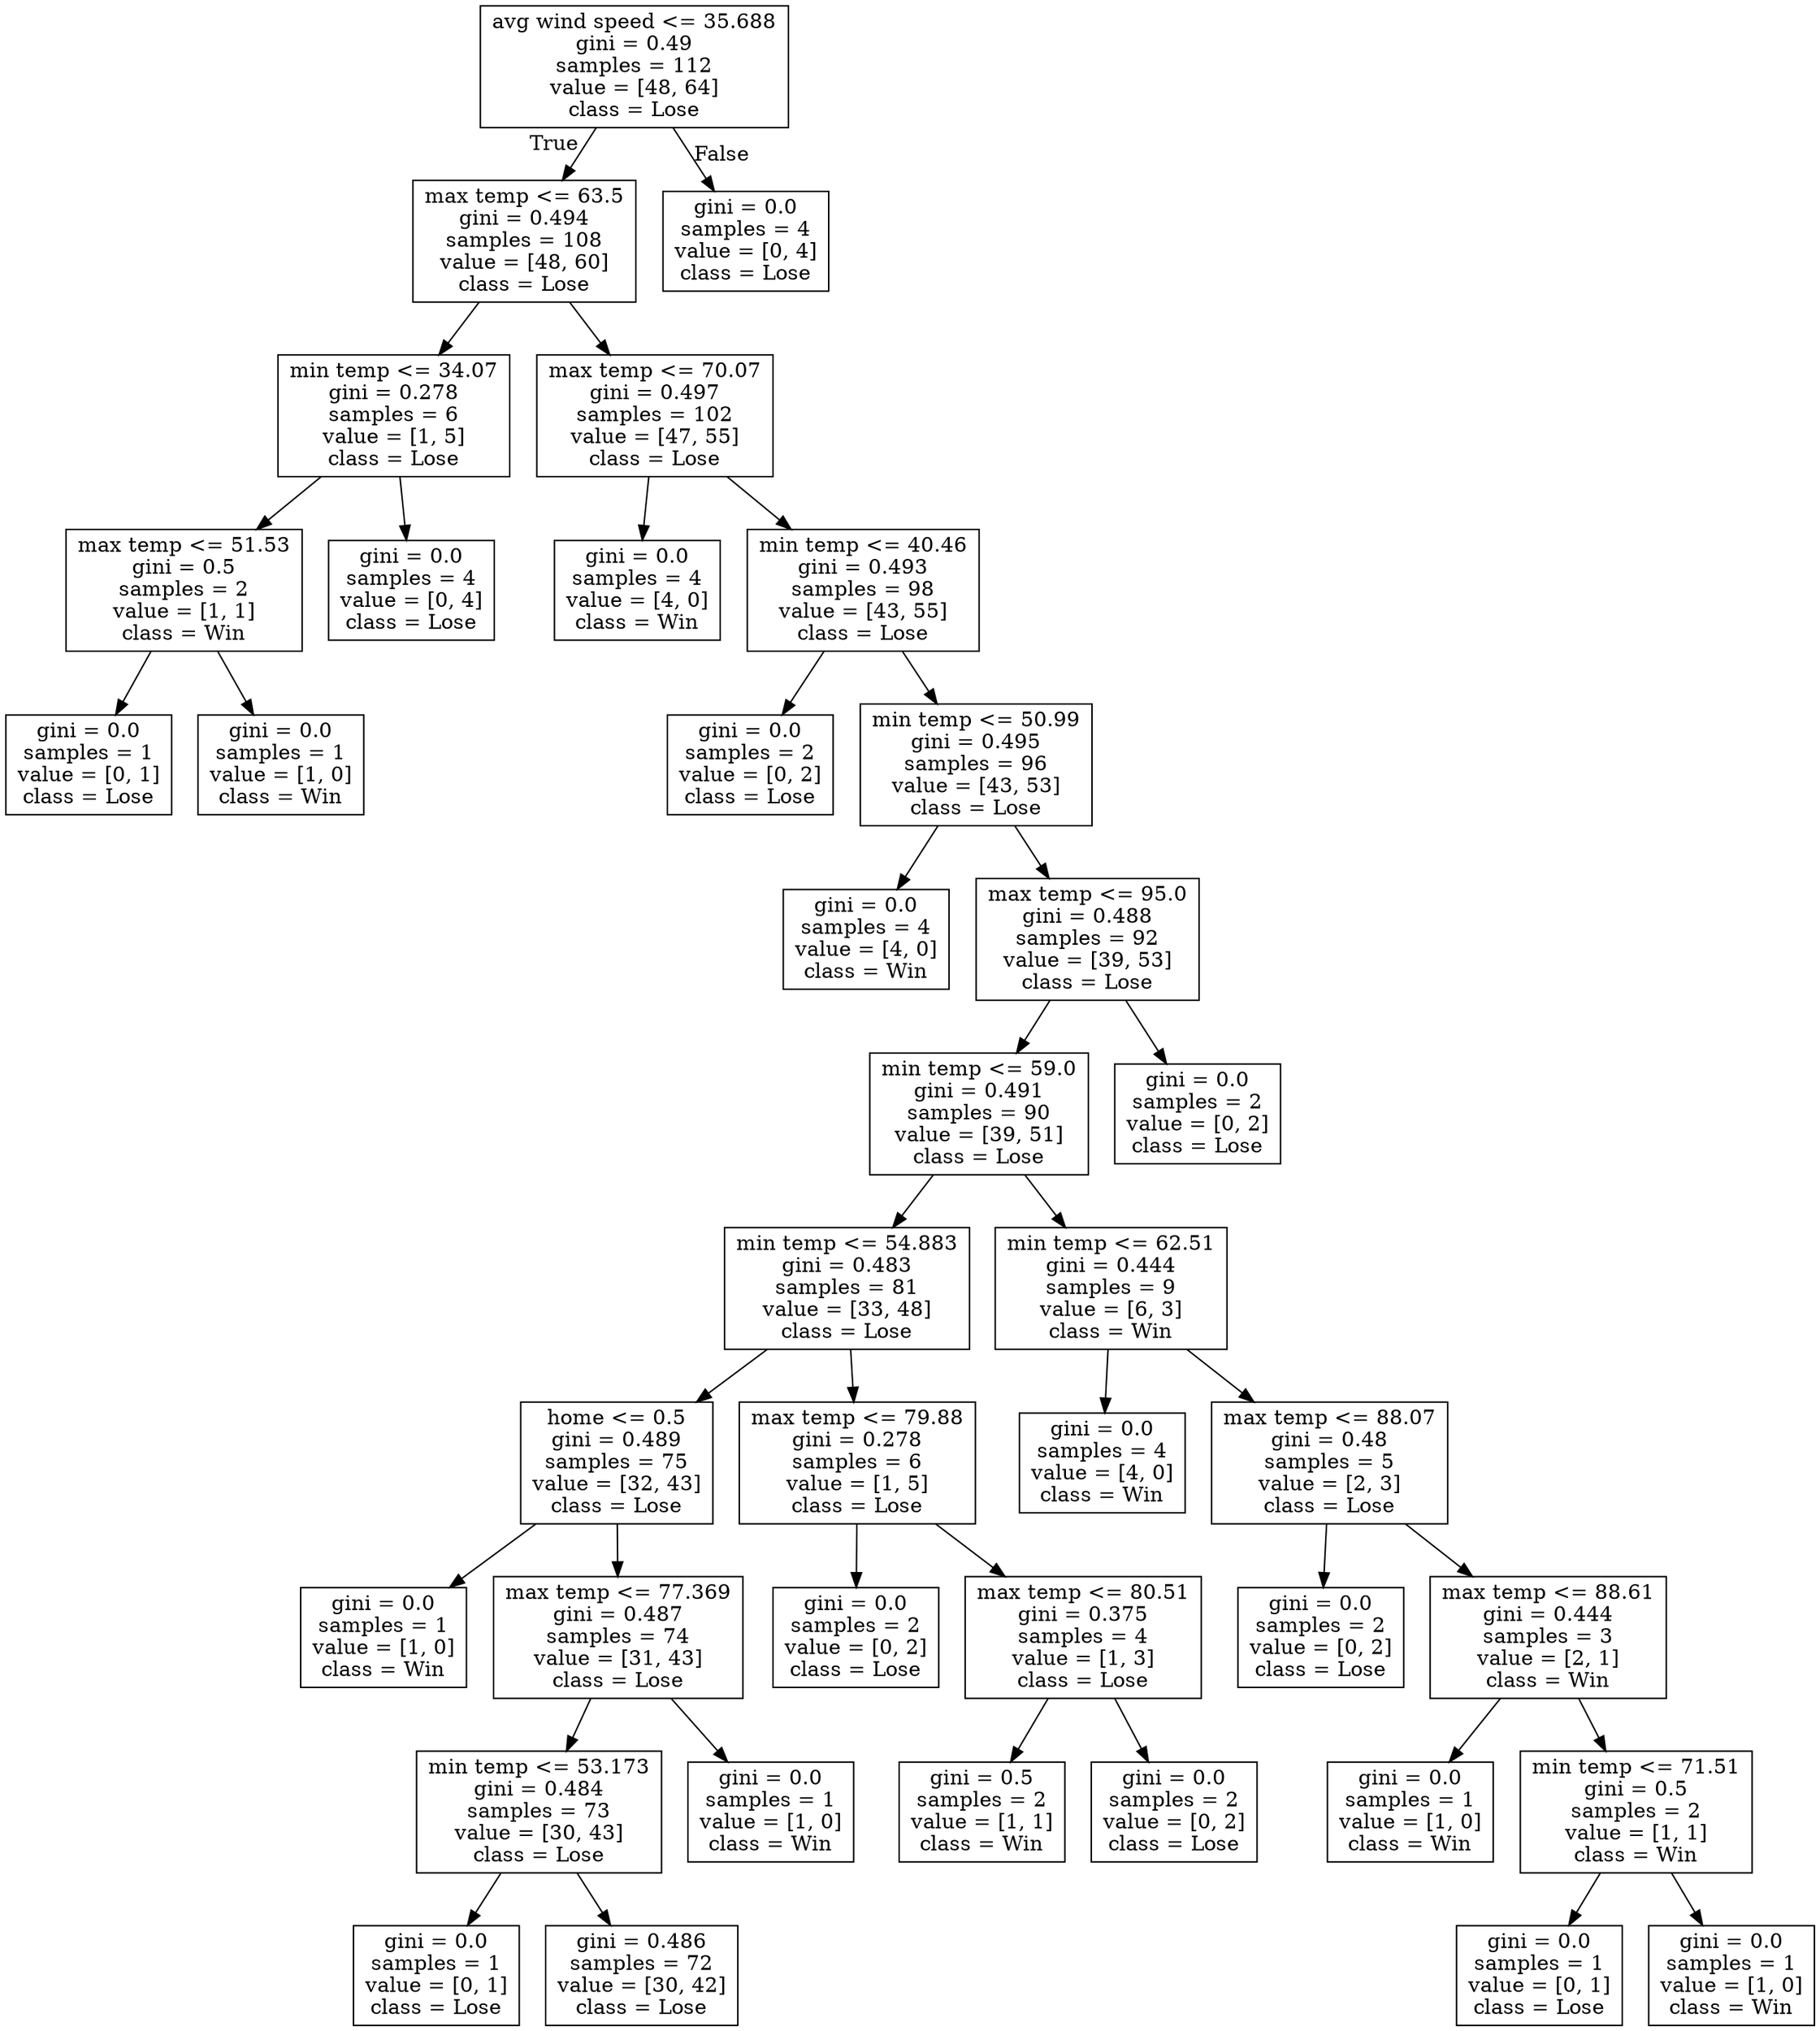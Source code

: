 digraph Tree {
node [shape=box] ;
0 [label="avg wind speed <= 35.688\ngini = 0.49\nsamples = 112\nvalue = [48, 64]\nclass = Lose"] ;
1 [label="max temp <= 63.5\ngini = 0.494\nsamples = 108\nvalue = [48, 60]\nclass = Lose"] ;
0 -> 1 [labeldistance=2.5, labelangle=45, headlabel="True"] ;
2 [label="min temp <= 34.07\ngini = 0.278\nsamples = 6\nvalue = [1, 5]\nclass = Lose"] ;
1 -> 2 ;
3 [label="max temp <= 51.53\ngini = 0.5\nsamples = 2\nvalue = [1, 1]\nclass = Win"] ;
2 -> 3 ;
4 [label="gini = 0.0\nsamples = 1\nvalue = [0, 1]\nclass = Lose"] ;
3 -> 4 ;
5 [label="gini = 0.0\nsamples = 1\nvalue = [1, 0]\nclass = Win"] ;
3 -> 5 ;
6 [label="gini = 0.0\nsamples = 4\nvalue = [0, 4]\nclass = Lose"] ;
2 -> 6 ;
7 [label="max temp <= 70.07\ngini = 0.497\nsamples = 102\nvalue = [47, 55]\nclass = Lose"] ;
1 -> 7 ;
8 [label="gini = 0.0\nsamples = 4\nvalue = [4, 0]\nclass = Win"] ;
7 -> 8 ;
9 [label="min temp <= 40.46\ngini = 0.493\nsamples = 98\nvalue = [43, 55]\nclass = Lose"] ;
7 -> 9 ;
10 [label="gini = 0.0\nsamples = 2\nvalue = [0, 2]\nclass = Lose"] ;
9 -> 10 ;
11 [label="min temp <= 50.99\ngini = 0.495\nsamples = 96\nvalue = [43, 53]\nclass = Lose"] ;
9 -> 11 ;
12 [label="gini = 0.0\nsamples = 4\nvalue = [4, 0]\nclass = Win"] ;
11 -> 12 ;
13 [label="max temp <= 95.0\ngini = 0.488\nsamples = 92\nvalue = [39, 53]\nclass = Lose"] ;
11 -> 13 ;
14 [label="min temp <= 59.0\ngini = 0.491\nsamples = 90\nvalue = [39, 51]\nclass = Lose"] ;
13 -> 14 ;
15 [label="min temp <= 54.883\ngini = 0.483\nsamples = 81\nvalue = [33, 48]\nclass = Lose"] ;
14 -> 15 ;
16 [label="home <= 0.5\ngini = 0.489\nsamples = 75\nvalue = [32, 43]\nclass = Lose"] ;
15 -> 16 ;
17 [label="gini = 0.0\nsamples = 1\nvalue = [1, 0]\nclass = Win"] ;
16 -> 17 ;
18 [label="max temp <= 77.369\ngini = 0.487\nsamples = 74\nvalue = [31, 43]\nclass = Lose"] ;
16 -> 18 ;
19 [label="min temp <= 53.173\ngini = 0.484\nsamples = 73\nvalue = [30, 43]\nclass = Lose"] ;
18 -> 19 ;
20 [label="gini = 0.0\nsamples = 1\nvalue = [0, 1]\nclass = Lose"] ;
19 -> 20 ;
21 [label="gini = 0.486\nsamples = 72\nvalue = [30, 42]\nclass = Lose"] ;
19 -> 21 ;
22 [label="gini = 0.0\nsamples = 1\nvalue = [1, 0]\nclass = Win"] ;
18 -> 22 ;
23 [label="max temp <= 79.88\ngini = 0.278\nsamples = 6\nvalue = [1, 5]\nclass = Lose"] ;
15 -> 23 ;
24 [label="gini = 0.0\nsamples = 2\nvalue = [0, 2]\nclass = Lose"] ;
23 -> 24 ;
25 [label="max temp <= 80.51\ngini = 0.375\nsamples = 4\nvalue = [1, 3]\nclass = Lose"] ;
23 -> 25 ;
26 [label="gini = 0.5\nsamples = 2\nvalue = [1, 1]\nclass = Win"] ;
25 -> 26 ;
27 [label="gini = 0.0\nsamples = 2\nvalue = [0, 2]\nclass = Lose"] ;
25 -> 27 ;
28 [label="min temp <= 62.51\ngini = 0.444\nsamples = 9\nvalue = [6, 3]\nclass = Win"] ;
14 -> 28 ;
29 [label="gini = 0.0\nsamples = 4\nvalue = [4, 0]\nclass = Win"] ;
28 -> 29 ;
30 [label="max temp <= 88.07\ngini = 0.48\nsamples = 5\nvalue = [2, 3]\nclass = Lose"] ;
28 -> 30 ;
31 [label="gini = 0.0\nsamples = 2\nvalue = [0, 2]\nclass = Lose"] ;
30 -> 31 ;
32 [label="max temp <= 88.61\ngini = 0.444\nsamples = 3\nvalue = [2, 1]\nclass = Win"] ;
30 -> 32 ;
33 [label="gini = 0.0\nsamples = 1\nvalue = [1, 0]\nclass = Win"] ;
32 -> 33 ;
34 [label="min temp <= 71.51\ngini = 0.5\nsamples = 2\nvalue = [1, 1]\nclass = Win"] ;
32 -> 34 ;
35 [label="gini = 0.0\nsamples = 1\nvalue = [0, 1]\nclass = Lose"] ;
34 -> 35 ;
36 [label="gini = 0.0\nsamples = 1\nvalue = [1, 0]\nclass = Win"] ;
34 -> 36 ;
37 [label="gini = 0.0\nsamples = 2\nvalue = [0, 2]\nclass = Lose"] ;
13 -> 37 ;
38 [label="gini = 0.0\nsamples = 4\nvalue = [0, 4]\nclass = Lose"] ;
0 -> 38 [labeldistance=2.5, labelangle=-45, headlabel="False"] ;
}